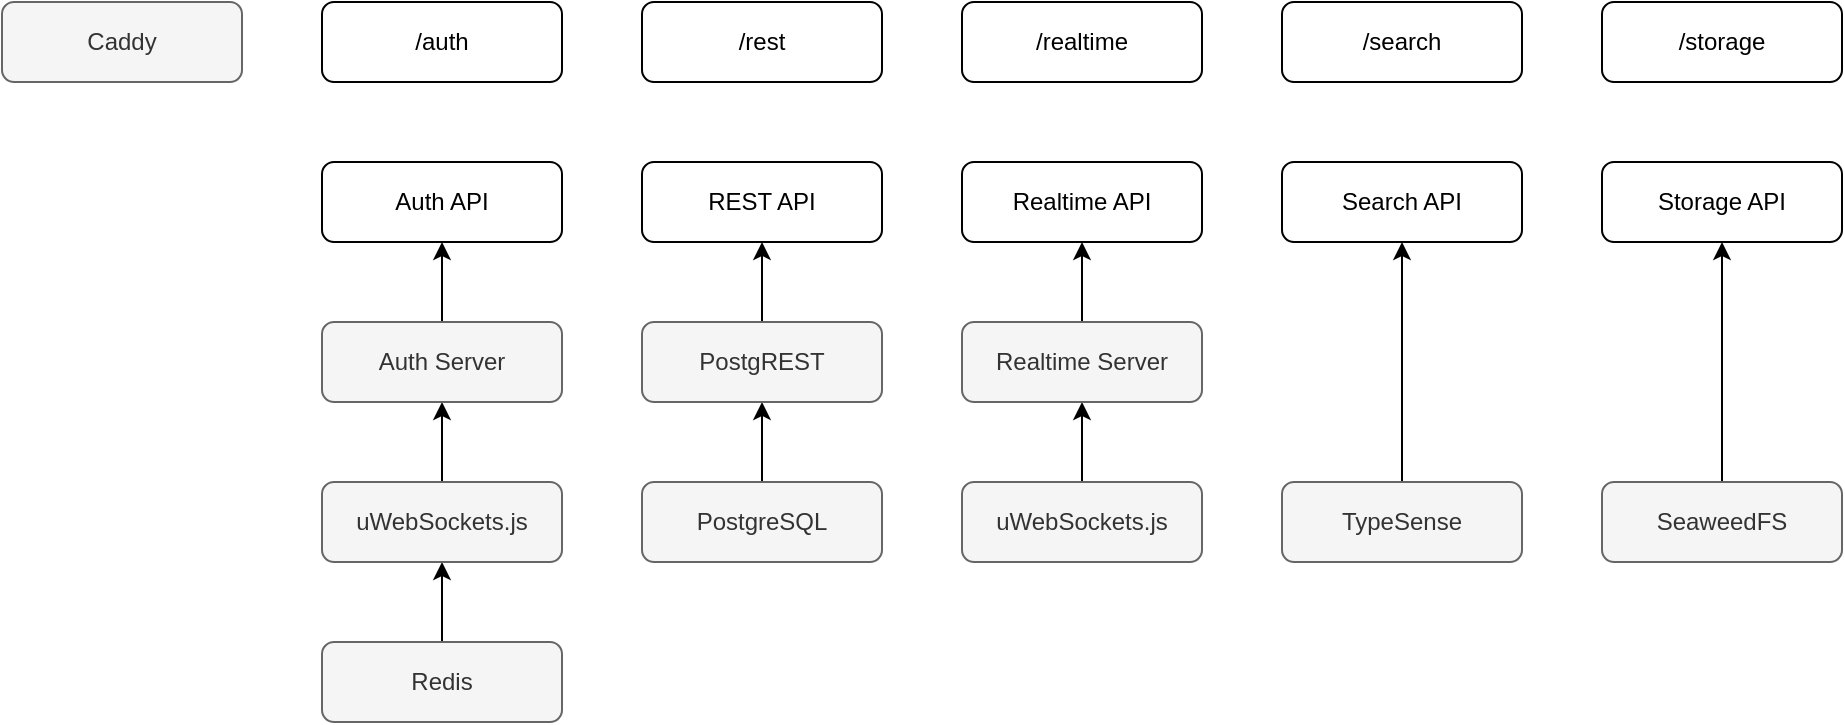 <mxfile version="20.5.1" type="github">
  <diagram id="alioKIWW-ntm_tTrTaUi" name="Page-1">
    <mxGraphModel dx="1226" dy="481" grid="1" gridSize="10" guides="1" tooltips="1" connect="1" arrows="1" fold="1" page="0" pageScale="1" pageWidth="850" pageHeight="1100" math="0" shadow="0">
      <root>
        <mxCell id="0" />
        <mxCell id="1" parent="0" />
        <mxCell id="NKJN_YEbcXlvaFziTQ4O-7" style="edgeStyle=orthogonalEdgeStyle;rounded=0;orthogonalLoop=1;jettySize=auto;html=1;exitX=0.5;exitY=0;exitDx=0;exitDy=0;entryX=0.5;entryY=1;entryDx=0;entryDy=0;" edge="1" parent="1" source="NKJN_YEbcXlvaFziTQ4O-1" target="NKJN_YEbcXlvaFziTQ4O-5">
          <mxGeometry relative="1" as="geometry" />
        </mxCell>
        <mxCell id="NKJN_YEbcXlvaFziTQ4O-1" value="PostgreSQL" style="rounded=1;whiteSpace=wrap;html=1;fillColor=#f5f5f5;fontColor=#333333;strokeColor=#666666;" vertex="1" parent="1">
          <mxGeometry x="120" y="320" width="120" height="40" as="geometry" />
        </mxCell>
        <mxCell id="NKJN_YEbcXlvaFziTQ4O-10" style="edgeStyle=orthogonalEdgeStyle;rounded=0;orthogonalLoop=1;jettySize=auto;html=1;exitX=0.5;exitY=0;exitDx=0;exitDy=0;entryX=0.5;entryY=1;entryDx=0;entryDy=0;" edge="1" parent="1" source="NKJN_YEbcXlvaFziTQ4O-2" target="NKJN_YEbcXlvaFziTQ4O-4">
          <mxGeometry relative="1" as="geometry" />
        </mxCell>
        <mxCell id="NKJN_YEbcXlvaFziTQ4O-2" value="TypeSense" style="rounded=1;whiteSpace=wrap;html=1;fillColor=#f5f5f5;fontColor=#333333;strokeColor=#666666;" vertex="1" parent="1">
          <mxGeometry x="440" y="320" width="120" height="40" as="geometry" />
        </mxCell>
        <mxCell id="NKJN_YEbcXlvaFziTQ4O-36" style="edgeStyle=orthogonalEdgeStyle;rounded=0;orthogonalLoop=1;jettySize=auto;html=1;exitX=0.5;exitY=0;exitDx=0;exitDy=0;entryX=0.5;entryY=1;entryDx=0;entryDy=0;" edge="1" parent="1" source="NKJN_YEbcXlvaFziTQ4O-3" target="NKJN_YEbcXlvaFziTQ4O-13">
          <mxGeometry relative="1" as="geometry" />
        </mxCell>
        <mxCell id="NKJN_YEbcXlvaFziTQ4O-3" value="Redis" style="rounded=1;whiteSpace=wrap;html=1;fillColor=#f5f5f5;fontColor=#333333;strokeColor=#666666;" vertex="1" parent="1">
          <mxGeometry x="-40" y="400" width="120" height="40" as="geometry" />
        </mxCell>
        <mxCell id="NKJN_YEbcXlvaFziTQ4O-4" value="Search API" style="rounded=1;whiteSpace=wrap;html=1;" vertex="1" parent="1">
          <mxGeometry x="440" y="160" width="120" height="40" as="geometry" />
        </mxCell>
        <mxCell id="NKJN_YEbcXlvaFziTQ4O-8" style="edgeStyle=orthogonalEdgeStyle;rounded=0;orthogonalLoop=1;jettySize=auto;html=1;exitX=0.5;exitY=0;exitDx=0;exitDy=0;entryX=0.5;entryY=1;entryDx=0;entryDy=0;" edge="1" parent="1" source="NKJN_YEbcXlvaFziTQ4O-5" target="NKJN_YEbcXlvaFziTQ4O-6">
          <mxGeometry relative="1" as="geometry" />
        </mxCell>
        <mxCell id="NKJN_YEbcXlvaFziTQ4O-5" value="PostgREST" style="rounded=1;whiteSpace=wrap;html=1;fillColor=#f5f5f5;fontColor=#333333;strokeColor=#666666;" vertex="1" parent="1">
          <mxGeometry x="120" y="240" width="120" height="40" as="geometry" />
        </mxCell>
        <mxCell id="NKJN_YEbcXlvaFziTQ4O-6" value="REST API" style="rounded=1;whiteSpace=wrap;html=1;" vertex="1" parent="1">
          <mxGeometry x="120" y="160" width="120" height="40" as="geometry" />
        </mxCell>
        <mxCell id="NKJN_YEbcXlvaFziTQ4O-16" style="edgeStyle=orthogonalEdgeStyle;rounded=0;orthogonalLoop=1;jettySize=auto;html=1;exitX=0.5;exitY=0;exitDx=0;exitDy=0;entryX=0.5;entryY=1;entryDx=0;entryDy=0;" edge="1" parent="1" source="NKJN_YEbcXlvaFziTQ4O-11" target="NKJN_YEbcXlvaFziTQ4O-12">
          <mxGeometry relative="1" as="geometry" />
        </mxCell>
        <mxCell id="NKJN_YEbcXlvaFziTQ4O-11" value="SeaweedFS" style="rounded=1;whiteSpace=wrap;html=1;fillColor=#f5f5f5;fontColor=#333333;strokeColor=#666666;" vertex="1" parent="1">
          <mxGeometry x="600" y="320" width="120" height="40" as="geometry" />
        </mxCell>
        <mxCell id="NKJN_YEbcXlvaFziTQ4O-12" value="Storage API" style="rounded=1;whiteSpace=wrap;html=1;" vertex="1" parent="1">
          <mxGeometry x="600" y="160" width="120" height="40" as="geometry" />
        </mxCell>
        <mxCell id="NKJN_YEbcXlvaFziTQ4O-32" style="edgeStyle=orthogonalEdgeStyle;rounded=0;orthogonalLoop=1;jettySize=auto;html=1;exitX=0.5;exitY=0;exitDx=0;exitDy=0;entryX=0.5;entryY=1;entryDx=0;entryDy=0;" edge="1" parent="1" source="NKJN_YEbcXlvaFziTQ4O-13" target="NKJN_YEbcXlvaFziTQ4O-30">
          <mxGeometry relative="1" as="geometry" />
        </mxCell>
        <mxCell id="NKJN_YEbcXlvaFziTQ4O-13" value="uWebSockets.js" style="rounded=1;whiteSpace=wrap;html=1;fillColor=#f5f5f5;fontColor=#333333;strokeColor=#666666;" vertex="1" parent="1">
          <mxGeometry x="-40" y="320" width="120" height="40" as="geometry" />
        </mxCell>
        <mxCell id="NKJN_YEbcXlvaFziTQ4O-14" value="Auth API" style="rounded=1;whiteSpace=wrap;html=1;" vertex="1" parent="1">
          <mxGeometry x="-40" y="160" width="120" height="40" as="geometry" />
        </mxCell>
        <mxCell id="NKJN_YEbcXlvaFziTQ4O-19" value="Caddy" style="rounded=1;whiteSpace=wrap;html=1;fillColor=#f5f5f5;fontColor=#333333;strokeColor=#666666;" vertex="1" parent="1">
          <mxGeometry x="-200" y="80" width="120" height="40" as="geometry" />
        </mxCell>
        <mxCell id="NKJN_YEbcXlvaFziTQ4O-20" value="/auth" style="rounded=1;whiteSpace=wrap;html=1;" vertex="1" parent="1">
          <mxGeometry x="-40" y="80" width="120" height="40" as="geometry" />
        </mxCell>
        <mxCell id="NKJN_YEbcXlvaFziTQ4O-21" value="/rest" style="rounded=1;whiteSpace=wrap;html=1;" vertex="1" parent="1">
          <mxGeometry x="120" y="80" width="120" height="40" as="geometry" />
        </mxCell>
        <mxCell id="NKJN_YEbcXlvaFziTQ4O-22" value="/search" style="rounded=1;whiteSpace=wrap;html=1;" vertex="1" parent="1">
          <mxGeometry x="440" y="80" width="120" height="40" as="geometry" />
        </mxCell>
        <mxCell id="NKJN_YEbcXlvaFziTQ4O-23" value="/storage" style="rounded=1;whiteSpace=wrap;html=1;" vertex="1" parent="1">
          <mxGeometry x="600" y="80" width="120" height="40" as="geometry" />
        </mxCell>
        <mxCell id="NKJN_YEbcXlvaFziTQ4O-34" style="edgeStyle=orthogonalEdgeStyle;rounded=0;orthogonalLoop=1;jettySize=auto;html=1;exitX=0.5;exitY=0;exitDx=0;exitDy=0;entryX=0.5;entryY=1;entryDx=0;entryDy=0;" edge="1" parent="1" source="NKJN_YEbcXlvaFziTQ4O-24" target="NKJN_YEbcXlvaFziTQ4O-31">
          <mxGeometry relative="1" as="geometry" />
        </mxCell>
        <mxCell id="NKJN_YEbcXlvaFziTQ4O-24" value="uWebSockets.js" style="rounded=1;whiteSpace=wrap;html=1;fillColor=#f5f5f5;fontColor=#333333;strokeColor=#666666;" vertex="1" parent="1">
          <mxGeometry x="280" y="320" width="120" height="40" as="geometry" />
        </mxCell>
        <mxCell id="NKJN_YEbcXlvaFziTQ4O-25" value="&lt;div&gt;Realtime API&lt;/div&gt;" style="rounded=1;whiteSpace=wrap;html=1;" vertex="1" parent="1">
          <mxGeometry x="280" y="160" width="120" height="40" as="geometry" />
        </mxCell>
        <mxCell id="NKJN_YEbcXlvaFziTQ4O-26" value="/realtime" style="rounded=1;whiteSpace=wrap;html=1;" vertex="1" parent="1">
          <mxGeometry x="280" y="80" width="120" height="40" as="geometry" />
        </mxCell>
        <mxCell id="NKJN_YEbcXlvaFziTQ4O-33" style="edgeStyle=orthogonalEdgeStyle;rounded=0;orthogonalLoop=1;jettySize=auto;html=1;exitX=0.5;exitY=0;exitDx=0;exitDy=0;entryX=0.5;entryY=1;entryDx=0;entryDy=0;" edge="1" parent="1" source="NKJN_YEbcXlvaFziTQ4O-30" target="NKJN_YEbcXlvaFziTQ4O-14">
          <mxGeometry relative="1" as="geometry" />
        </mxCell>
        <mxCell id="NKJN_YEbcXlvaFziTQ4O-30" value="Auth Server" style="rounded=1;whiteSpace=wrap;html=1;fillColor=#f5f5f5;fontColor=#333333;strokeColor=#666666;" vertex="1" parent="1">
          <mxGeometry x="-40" y="240" width="120" height="40" as="geometry" />
        </mxCell>
        <mxCell id="NKJN_YEbcXlvaFziTQ4O-35" style="edgeStyle=orthogonalEdgeStyle;rounded=0;orthogonalLoop=1;jettySize=auto;html=1;exitX=0.5;exitY=0;exitDx=0;exitDy=0;entryX=0.5;entryY=1;entryDx=0;entryDy=0;" edge="1" parent="1" source="NKJN_YEbcXlvaFziTQ4O-31" target="NKJN_YEbcXlvaFziTQ4O-25">
          <mxGeometry relative="1" as="geometry" />
        </mxCell>
        <mxCell id="NKJN_YEbcXlvaFziTQ4O-31" value="Realtime Server" style="rounded=1;whiteSpace=wrap;html=1;fillColor=#f5f5f5;fontColor=#333333;strokeColor=#666666;" vertex="1" parent="1">
          <mxGeometry x="280" y="240" width="120" height="40" as="geometry" />
        </mxCell>
      </root>
    </mxGraphModel>
  </diagram>
</mxfile>
